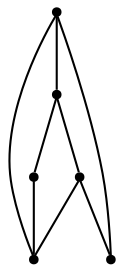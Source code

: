 graph {
  node [shape=point,comment="{\"directed\":false,\"doi\":\"10.1007/978-3-030-04414-5_10\",\"figure\":\"4 (5)\"}"]

  v0 [pos="515.0883041738242,2118.520288350699"]
  v1 [pos="205.97448583546287,1912.4452791263686"]
  v2 [pos="463.5665597436626,1963.9643016799141"]
  v3 [pos="386.2946458239739,1912.4442299303353"]
  v4 [pos="360.53348348673734,1860.9260976037267"]
  v5 [pos="360.53534344795503,1938.2042181143959"]

  v0 -- v1 [id="-1",pos="515.0883041738242,2118.520288350699 205.97448583546287,1912.4452791263686 205.97448583546287,1912.4452791263686 205.97448583546287,1912.4452791263686"]
  v1 -- v3 [id="-2",pos="205.97448583546287,1912.4452791263686 386.2946458239739,1912.4442299303353 386.2946458239739,1912.4442299303353 386.2946458239739,1912.4442299303353"]
  v1 -- v4 [id="-3",pos="205.97448583546287,1912.4452791263686 360.53348348673734,1860.9260976037267 360.53348348673734,1860.9260976037267 360.53348348673734,1860.9260976037267"]
  v0 -- v2 [id="-4",pos="515.0883041738242,2118.520288350699 463.5665597436626,1963.9643016799141 463.5665597436626,1963.9643016799141 463.5665597436626,1963.9643016799141"]
  v3 -- v2 [id="-5",pos="386.2946458239739,1912.4442299303353 463.5665597436626,1963.9643016799141 463.5665597436626,1963.9643016799141 463.5665597436626,1963.9643016799141"]
  v4 -- v2 [id="-6",pos="360.53348348673734,1860.9260976037267 463.5665597436626,1963.9643016799141 463.5665597436626,1963.9643016799141 463.5665597436626,1963.9643016799141"]
  v4 -- v5 [id="-7",pos="360.53348348673734,1860.9260976037267 360.53534344795503,1938.2042181143959 360.53534344795503,1938.2042181143959 360.53534344795503,1938.2042181143959"]
  v5 -- v0 [id="-8",pos="360.53534344795503,1938.2042181143959 515.0883041738242,2118.520288350699 515.0883041738242,2118.520288350699 515.0883041738242,2118.520288350699"]
}